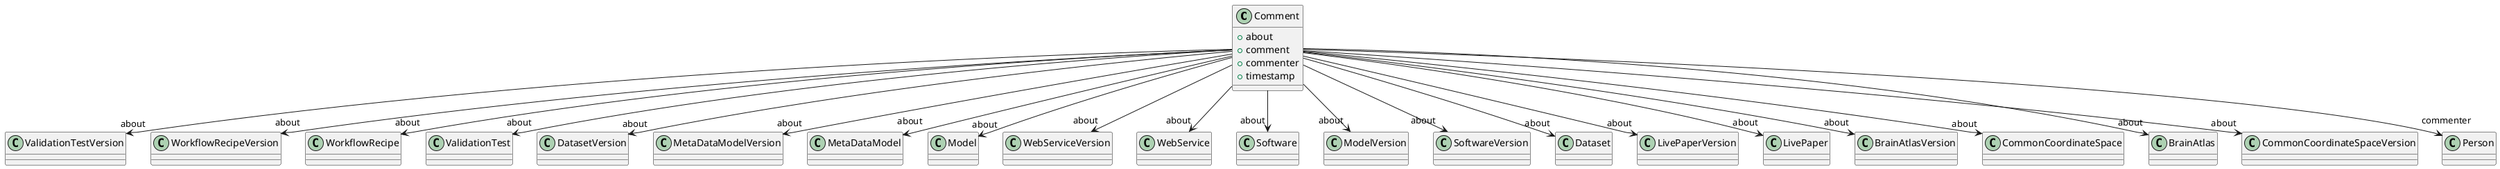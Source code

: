 @startuml
class Comment {
+about
+comment
+commenter
+timestamp

}
Comment -d-> "about" ValidationTestVersion
Comment -d-> "about" WorkflowRecipeVersion
Comment -d-> "about" WorkflowRecipe
Comment -d-> "about" ValidationTest
Comment -d-> "about" DatasetVersion
Comment -d-> "about" MetaDataModelVersion
Comment -d-> "about" MetaDataModel
Comment -d-> "about" Model
Comment -d-> "about" WebServiceVersion
Comment -d-> "about" WebService
Comment -d-> "about" Software
Comment -d-> "about" ModelVersion
Comment -d-> "about" SoftwareVersion
Comment -d-> "about" Dataset
Comment -d-> "about" LivePaperVersion
Comment -d-> "about" LivePaper
Comment -d-> "about" BrainAtlasVersion
Comment -d-> "about" CommonCoordinateSpace
Comment -d-> "about" BrainAtlas
Comment -d-> "about" CommonCoordinateSpaceVersion
Comment -d-> "commenter" Person

@enduml